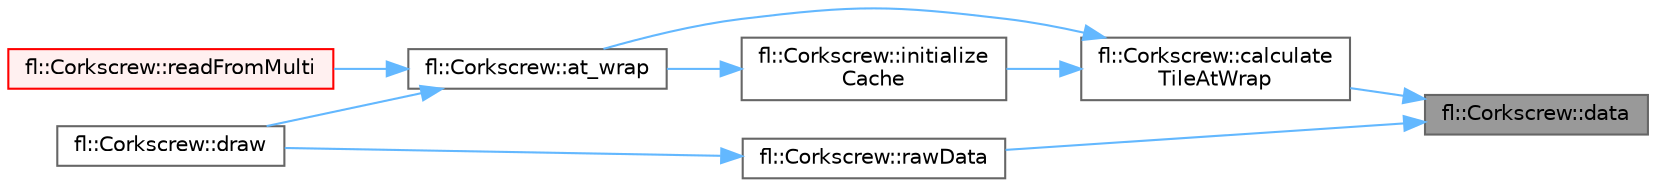 digraph "fl::Corkscrew::data"
{
 // INTERACTIVE_SVG=YES
 // LATEX_PDF_SIZE
  bgcolor="transparent";
  edge [fontname=Helvetica,fontsize=10,labelfontname=Helvetica,labelfontsize=10];
  node [fontname=Helvetica,fontsize=10,shape=box,height=0.2,width=0.4];
  rankdir="RL";
  Node1 [id="Node000001",label="fl::Corkscrew::data",height=0.2,width=0.4,color="gray40", fillcolor="grey60", style="filled", fontcolor="black",tooltip=" "];
  Node1 -> Node2 [id="edge1_Node000001_Node000002",dir="back",color="steelblue1",style="solid",tooltip=" "];
  Node2 [id="Node000002",label="fl::Corkscrew::calculate\lTileAtWrap",height=0.2,width=0.4,color="grey40", fillcolor="white", style="filled",URL="$dc/d82/classfl_1_1_corkscrew_a19e8c25e03e4efe26891f9e2ec166d5c.html#a19e8c25e03e4efe26891f9e2ec166d5c",tooltip=" "];
  Node2 -> Node3 [id="edge2_Node000002_Node000003",dir="back",color="steelblue1",style="solid",tooltip=" "];
  Node3 [id="Node000003",label="fl::Corkscrew::at_wrap",height=0.2,width=0.4,color="grey40", fillcolor="white", style="filled",URL="$dc/d82/classfl_1_1_corkscrew_ac2d7b05f94370ed3f83dcb3673589fad.html#ac2d7b05f94370ed3f83dcb3673589fad",tooltip=" "];
  Node3 -> Node4 [id="edge3_Node000003_Node000004",dir="back",color="steelblue1",style="solid",tooltip=" "];
  Node4 [id="Node000004",label="fl::Corkscrew::draw",height=0.2,width=0.4,color="grey40", fillcolor="white", style="filled",URL="$dc/d82/classfl_1_1_corkscrew_ad16973d4dd5bf9cc87b8d278236131f2.html#ad16973d4dd5bf9cc87b8d278236131f2",tooltip=" "];
  Node3 -> Node5 [id="edge4_Node000003_Node000005",dir="back",color="steelblue1",style="solid",tooltip=" "];
  Node5 [id="Node000005",label="fl::Corkscrew::readFromMulti",height=0.2,width=0.4,color="red", fillcolor="#FFF0F0", style="filled",URL="$dc/d82/classfl_1_1_corkscrew_a433919707f059662d23b3c7e4afa0641.html#a433919707f059662d23b3c7e4afa0641",tooltip=" "];
  Node2 -> Node7 [id="edge5_Node000002_Node000007",dir="back",color="steelblue1",style="solid",tooltip=" "];
  Node7 [id="Node000007",label="fl::Corkscrew::initialize\lCache",height=0.2,width=0.4,color="grey40", fillcolor="white", style="filled",URL="$dc/d82/classfl_1_1_corkscrew_ab6ad3e3bc89051fb0d64526a97b3ae20.html#ab6ad3e3bc89051fb0d64526a97b3ae20",tooltip=" "];
  Node7 -> Node3 [id="edge6_Node000007_Node000003",dir="back",color="steelblue1",style="solid",tooltip=" "];
  Node1 -> Node8 [id="edge7_Node000001_Node000008",dir="back",color="steelblue1",style="solid",tooltip=" "];
  Node8 [id="Node000008",label="fl::Corkscrew::rawData",height=0.2,width=0.4,color="grey40", fillcolor="white", style="filled",URL="$dc/d82/classfl_1_1_corkscrew_a8fdd82f2f2be5b50e5d62fa176bef8d8.html#a8fdd82f2f2be5b50e5d62fa176bef8d8",tooltip=" "];
  Node8 -> Node4 [id="edge8_Node000008_Node000004",dir="back",color="steelblue1",style="solid",tooltip=" "];
}
